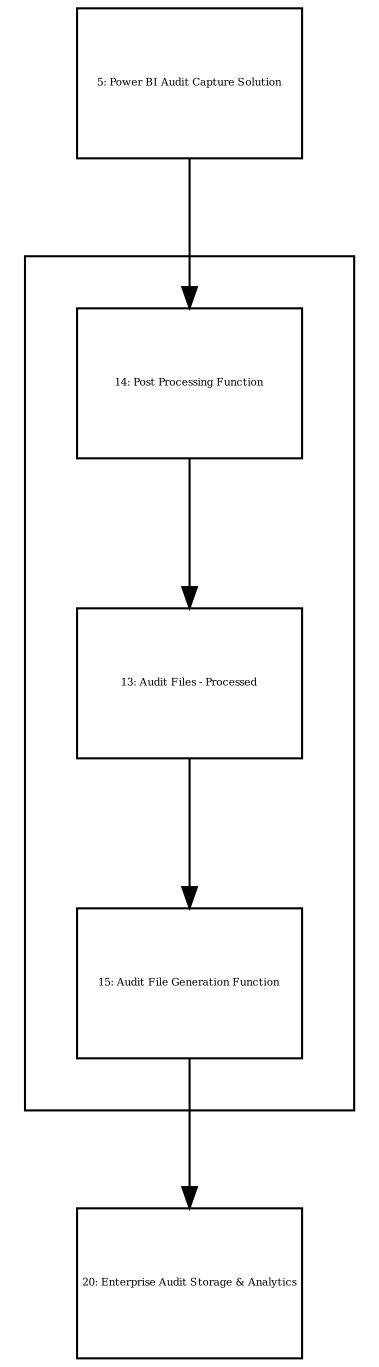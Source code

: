 digraph {
  compound=true
  graph [splines=polyline,rankdir=TB,ranksep=1.0,nodesep=1.0,fontsize=5]
  node [shape=box,fontsize=5]
  edge []

  subgraph cluster_12 {
    margin=25
    13 [width=1.500000,height=1.000000,fixedsize=true,id=13,label="13: Audit Files - Processed"]
    14 [width=1.500000,height=1.000000,fixedsize=true,id=14,label="14: Post Processing Function"]
    15 [width=1.500000,height=1.000000,fixedsize=true,id=15,label="15: Audit File Generation Function"]
  }
  5 [width=1.500000,height=1.000000,fixedsize=true,id=5,label="5: Power BI Audit Capture Solution"]
  20 [width=1.500000,height=1.000000,fixedsize=true,id=20,label="20: Enterprise Audit Storage & Analytics"]

  15 -> 20 [id=50]
  5 -> 14 [id=45]
  14 -> 13 [id=47]
  13 -> 15 [id=48]
}